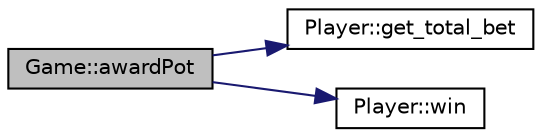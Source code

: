 digraph "Game::awardPot"
{
 // INTERACTIVE_SVG=YES
 // LATEX_PDF_SIZE
  edge [fontname="Helvetica",fontsize="10",labelfontname="Helvetica",labelfontsize="10"];
  node [fontname="Helvetica",fontsize="10",shape=record];
  rankdir="LR";
  Node1 [label="Game::awardPot",height=0.2,width=0.4,color="black", fillcolor="grey75", style="filled", fontcolor="black",tooltip="Awards the pot to the winning players."];
  Node1 -> Node2 [color="midnightblue",fontsize="10",style="solid",fontname="Helvetica"];
  Node2 [label="Player::get_total_bet",height=0.2,width=0.4,color="black", fillcolor="white", style="filled",URL="$class_player.html#a37ed1e9eb87f6cf207ba4a1e6716686a",tooltip="Gets the total amount the player has bet this hand."];
  Node1 -> Node3 [color="midnightblue",fontsize="10",style="solid",fontname="Helvetica"];
  Node3 [label="Player::win",height=0.2,width=0.4,color="black", fillcolor="white", style="filled",URL="$class_player.html#ab466284a338277f1c20837e3f4d11b57",tooltip="Adds a winning amount to the player's stack."];
}
